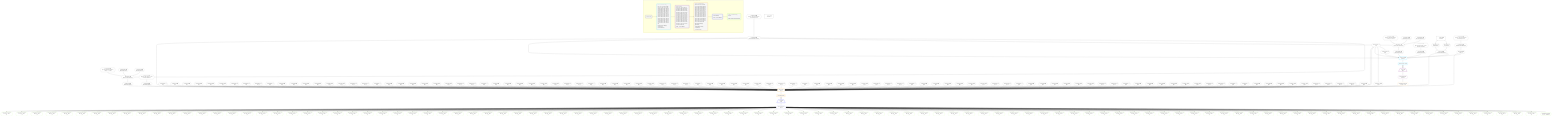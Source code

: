 %%{init: {'themeVariables': { 'fontSize': '12px'}}}%%
graph TD
    classDef path fill:#eee,stroke:#000,color:#000
    classDef plan fill:#fff,stroke-width:1px,color:#000
    classDef itemplan fill:#fff,stroke-width:2px,color:#000
    classDef unbatchedplan fill:#dff,stroke-width:1px,color:#000
    classDef sideeffectplan fill:#fcc,stroke-width:2px,color:#000
    classDef bucket fill:#f6f6f6,color:#000,stroke-width:2px,text-align:left


    %% plan dependencies
    Object352{{"Object[352∈0] ➊<br />ᐸ{reverse,orders,alias,codec}ᐳ"}}:::plan
    Lambda344{{"Lambda[344∈0] ➊<br />ᐸcalculateShouldReverseOrderᐳ"}}:::plan
    Constant349{{"Constant[349∈0] ➊<br />ᐸ[ { codec: Codec(int4), fragment: { n: [Array], f: 0, c: 266ᐳ"}}:::plan
    Constant350{{"Constant[350∈0] ➊<br />ᐸsql.identifier(”post”)ᐳ"}}:::plan
    Constant351{{"Constant[351∈0] ➊<br />ᐸRecordCodec(post)ᐳ"}}:::plan
    Lambda344 & Constant349 & Constant350 & Constant351 --> Object352
    Object367{{"Object[367∈0] ➊<br />ᐸ{reverse,orders,alias,codec}ᐳ"}}:::plan
    Constant364{{"Constant[364∈0] ➊<br />ᐸ[ { codec: Codec(int4), fragment: { n: [Array], f: 0, c: 266ᐳ"}}:::plan
    Constant365{{"Constant[365∈0] ➊<br />ᐸsql.identifier(”person”)ᐳ"}}:::plan
    Constant366{{"Constant[366∈0] ➊<br />ᐸRecordCodec(person)ᐳ"}}:::plan
    Lambda344 & Constant364 & Constant365 & Constant366 --> Object367
    Object13{{"Object[13∈0] ➊<br />ᐸ{pgSettings,withPgClient}ᐳ"}}:::plan
    Access11{{"Access[11∈0] ➊<br />ᐸ2.pgSettingsᐳ"}}:::plan
    Access12{{"Access[12∈0] ➊<br />ᐸ2.withPgClientᐳ"}}:::plan
    Access11 & Access12 --> Object13
    __Value2["__Value[2∈0] ➊<br />ᐸcontextᐳ"]:::plan
    __Value2 --> Access11
    __Value2 --> Access12
    Connection14{{"Connection[14∈0] ➊<br />ᐸ10ᐳ"}}:::plan
    Constant374{{"Constant[374∈0] ➊<br />ᐸ1ᐳ"}}:::plan
    Constant374 --> Connection14
    Connection27{{"Connection[27∈0] ➊<br />ᐸ23ᐳ"}}:::plan
    Constant374 --> Connection27
    Constant479{{"Constant[479∈0] ➊<br />ᐸ§{ first: 1, last: null, cursorLower: null, cursorUpper: nulᐳ"}}:::plan
    Constant479 --> Lambda344
    Lambda347{{"Lambda[347∈0] ➊<br />ᐸcalculateLimitAndOffsetSQLᐳ"}}:::plan
    Constant480{{"Constant[480∈0] ➊<br />ᐸ§{ first: 1, last: null, cursorLower: null, cursorUpper: nulᐳ"}}:::plan
    Constant480 --> Lambda347
    Access348{{"Access[348∈0] ➊<br />ᐸ347.0ᐳ"}}:::plan
    Lambda347 --> Access348
    Lambda353{{"Lambda[353∈0] ➊<br />ᐸcalculateOrderBySQLᐳ"}}:::plan
    Object352 --> Lambda353
    Lambda358{{"Lambda[358∈0] ➊<br />ᐸcalculateOrderBySQLᐳ"}}:::plan
    Constant477{{"Constant[477∈0] ➊<br />ᐸ§{ reverse: false, orders: [ { codec: Codec(int4), fragment:ᐳ"}}:::plan
    Constant477 --> Lambda358
    Lambda368{{"Lambda[368∈0] ➊<br />ᐸcalculateOrderBySQLᐳ"}}:::plan
    Object367 --> Lambda368
    Lambda373{{"Lambda[373∈0] ➊<br />ᐸcalculateOrderBySQLᐳ"}}:::plan
    Constant478{{"Constant[478∈0] ➊<br />ᐸ§{ reverse: false, orders: [ { codec: Codec(int4), fragment:ᐳ"}}:::plan
    Constant478 --> Lambda373
    __Value4["__Value[4∈0] ➊<br />ᐸrootValueᐳ"]:::plan
    Constant375{{"Constant[375∈0] ➊<br />ᐸ2ᐳ"}}:::plan
    Constant376{{"Constant[376∈0] ➊<br />ᐸ3ᐳ"}}:::plan
    Constant377{{"Constant[377∈0] ➊<br />ᐸ4ᐳ"}}:::plan
    Constant378{{"Constant[378∈0] ➊<br />ᐸ5ᐳ"}}:::plan
    Constant379{{"Constant[379∈0] ➊<br />ᐸ6ᐳ"}}:::plan
    Constant380{{"Constant[380∈0] ➊<br />ᐸ7ᐳ"}}:::plan
    Constant381{{"Constant[381∈0] ➊<br />ᐸ8ᐳ"}}:::plan
    Constant382{{"Constant[382∈0] ➊<br />ᐸ9ᐳ"}}:::plan
    Constant383{{"Constant[383∈0] ➊<br />ᐸ10ᐳ"}}:::plan
    Constant384{{"Constant[384∈0] ➊<br />ᐸ11ᐳ"}}:::plan
    Constant385{{"Constant[385∈0] ➊<br />ᐸ12ᐳ"}}:::plan
    Constant386{{"Constant[386∈0] ➊<br />ᐸ13ᐳ"}}:::plan
    Constant387{{"Constant[387∈0] ➊<br />ᐸ14ᐳ"}}:::plan
    Constant388{{"Constant[388∈0] ➊<br />ᐸ15ᐳ"}}:::plan
    Constant389{{"Constant[389∈0] ➊<br />ᐸ16ᐳ"}}:::plan
    Constant390{{"Constant[390∈0] ➊<br />ᐸ17ᐳ"}}:::plan
    Constant391{{"Constant[391∈0] ➊<br />ᐸ18ᐳ"}}:::plan
    Constant392{{"Constant[392∈0] ➊<br />ᐸ19ᐳ"}}:::plan
    Constant393{{"Constant[393∈0] ➊<br />ᐸ20ᐳ"}}:::plan
    Constant394{{"Constant[394∈0] ➊<br />ᐸ21ᐳ"}}:::plan
    Constant395{{"Constant[395∈0] ➊<br />ᐸ22ᐳ"}}:::plan
    Constant396{{"Constant[396∈0] ➊<br />ᐸ23ᐳ"}}:::plan
    Constant397{{"Constant[397∈0] ➊<br />ᐸ24ᐳ"}}:::plan
    Constant398{{"Constant[398∈0] ➊<br />ᐸ25ᐳ"}}:::plan
    Constant399{{"Constant[399∈0] ➊<br />ᐸ26ᐳ"}}:::plan
    Constant400{{"Constant[400∈0] ➊<br />ᐸ27ᐳ"}}:::plan
    Constant401{{"Constant[401∈0] ➊<br />ᐸ28ᐳ"}}:::plan
    Constant402{{"Constant[402∈0] ➊<br />ᐸ29ᐳ"}}:::plan
    Constant403{{"Constant[403∈0] ➊<br />ᐸ30ᐳ"}}:::plan
    Constant404{{"Constant[404∈0] ➊<br />ᐸ31ᐳ"}}:::plan
    Constant405{{"Constant[405∈0] ➊<br />ᐸ32ᐳ"}}:::plan
    Constant406{{"Constant[406∈0] ➊<br />ᐸ33ᐳ"}}:::plan
    Constant407{{"Constant[407∈0] ➊<br />ᐸ34ᐳ"}}:::plan
    Constant408{{"Constant[408∈0] ➊<br />ᐸ35ᐳ"}}:::plan
    Constant409{{"Constant[409∈0] ➊<br />ᐸ36ᐳ"}}:::plan
    Constant410{{"Constant[410∈0] ➊<br />ᐸ37ᐳ"}}:::plan
    Constant411{{"Constant[411∈0] ➊<br />ᐸ38ᐳ"}}:::plan
    Constant412{{"Constant[412∈0] ➊<br />ᐸ39ᐳ"}}:::plan
    Constant413{{"Constant[413∈0] ➊<br />ᐸ40ᐳ"}}:::plan
    Constant414{{"Constant[414∈0] ➊<br />ᐸ41ᐳ"}}:::plan
    Constant415{{"Constant[415∈0] ➊<br />ᐸ42ᐳ"}}:::plan
    Constant416{{"Constant[416∈0] ➊<br />ᐸ43ᐳ"}}:::plan
    Constant417{{"Constant[417∈0] ➊<br />ᐸ44ᐳ"}}:::plan
    Constant418{{"Constant[418∈0] ➊<br />ᐸ45ᐳ"}}:::plan
    Constant419{{"Constant[419∈0] ➊<br />ᐸ46ᐳ"}}:::plan
    Constant420{{"Constant[420∈0] ➊<br />ᐸ47ᐳ"}}:::plan
    Constant421{{"Constant[421∈0] ➊<br />ᐸ48ᐳ"}}:::plan
    Constant422{{"Constant[422∈0] ➊<br />ᐸ49ᐳ"}}:::plan
    Constant423{{"Constant[423∈0] ➊<br />ᐸ50ᐳ"}}:::plan
    Constant424{{"Constant[424∈0] ➊<br />ᐸ51ᐳ"}}:::plan
    Constant425{{"Constant[425∈0] ➊<br />ᐸ52ᐳ"}}:::plan
    Constant426{{"Constant[426∈0] ➊<br />ᐸ53ᐳ"}}:::plan
    Constant427{{"Constant[427∈0] ➊<br />ᐸ54ᐳ"}}:::plan
    Constant428{{"Constant[428∈0] ➊<br />ᐸ55ᐳ"}}:::plan
    Constant429{{"Constant[429∈0] ➊<br />ᐸ56ᐳ"}}:::plan
    Constant430{{"Constant[430∈0] ➊<br />ᐸ57ᐳ"}}:::plan
    Constant431{{"Constant[431∈0] ➊<br />ᐸ58ᐳ"}}:::plan
    Constant432{{"Constant[432∈0] ➊<br />ᐸ59ᐳ"}}:::plan
    Constant433{{"Constant[433∈0] ➊<br />ᐸ60ᐳ"}}:::plan
    Constant434{{"Constant[434∈0] ➊<br />ᐸ61ᐳ"}}:::plan
    Constant435{{"Constant[435∈0] ➊<br />ᐸ62ᐳ"}}:::plan
    Constant436{{"Constant[436∈0] ➊<br />ᐸ63ᐳ"}}:::plan
    Constant437{{"Constant[437∈0] ➊<br />ᐸ64ᐳ"}}:::plan
    Constant438{{"Constant[438∈0] ➊<br />ᐸ65ᐳ"}}:::plan
    Constant439{{"Constant[439∈0] ➊<br />ᐸ66ᐳ"}}:::plan
    Constant440{{"Constant[440∈0] ➊<br />ᐸ67ᐳ"}}:::plan
    Constant441{{"Constant[441∈0] ➊<br />ᐸ68ᐳ"}}:::plan
    Constant442{{"Constant[442∈0] ➊<br />ᐸ69ᐳ"}}:::plan
    Constant443{{"Constant[443∈0] ➊<br />ᐸ70ᐳ"}}:::plan
    Constant444{{"Constant[444∈0] ➊<br />ᐸ71ᐳ"}}:::plan
    Constant445{{"Constant[445∈0] ➊<br />ᐸ72ᐳ"}}:::plan
    Constant446{{"Constant[446∈0] ➊<br />ᐸ73ᐳ"}}:::plan
    Constant447{{"Constant[447∈0] ➊<br />ᐸ74ᐳ"}}:::plan
    Constant448{{"Constant[448∈0] ➊<br />ᐸ75ᐳ"}}:::plan
    Constant449{{"Constant[449∈0] ➊<br />ᐸ76ᐳ"}}:::plan
    Constant450{{"Constant[450∈0] ➊<br />ᐸ77ᐳ"}}:::plan
    Constant451{{"Constant[451∈0] ➊<br />ᐸ78ᐳ"}}:::plan
    Constant452{{"Constant[452∈0] ➊<br />ᐸ79ᐳ"}}:::plan
    Constant453{{"Constant[453∈0] ➊<br />ᐸ80ᐳ"}}:::plan
    Constant454{{"Constant[454∈0] ➊<br />ᐸ81ᐳ"}}:::plan
    Constant455{{"Constant[455∈0] ➊<br />ᐸ82ᐳ"}}:::plan
    Constant456{{"Constant[456∈0] ➊<br />ᐸ83ᐳ"}}:::plan
    Constant457{{"Constant[457∈0] ➊<br />ᐸ84ᐳ"}}:::plan
    Constant458{{"Constant[458∈0] ➊<br />ᐸ85ᐳ"}}:::plan
    Constant459{{"Constant[459∈0] ➊<br />ᐸ86ᐳ"}}:::plan
    Constant460{{"Constant[460∈0] ➊<br />ᐸ87ᐳ"}}:::plan
    Constant461{{"Constant[461∈0] ➊<br />ᐸ88ᐳ"}}:::plan
    Constant462{{"Constant[462∈0] ➊<br />ᐸ89ᐳ"}}:::plan
    Constant463{{"Constant[463∈0] ➊<br />ᐸ90ᐳ"}}:::plan
    Constant464{{"Constant[464∈0] ➊<br />ᐸ91ᐳ"}}:::plan
    Constant465{{"Constant[465∈0] ➊<br />ᐸ92ᐳ"}}:::plan
    Constant466{{"Constant[466∈0] ➊<br />ᐸ93ᐳ"}}:::plan
    Constant467{{"Constant[467∈0] ➊<br />ᐸ94ᐳ"}}:::plan
    Constant468{{"Constant[468∈0] ➊<br />ᐸ95ᐳ"}}:::plan
    Constant469{{"Constant[469∈0] ➊<br />ᐸ96ᐳ"}}:::plan
    Constant470{{"Constant[470∈0] ➊<br />ᐸ97ᐳ"}}:::plan
    Constant471{{"Constant[471∈0] ➊<br />ᐸ98ᐳ"}}:::plan
    Constant472{{"Constant[472∈0] ➊<br />ᐸ99ᐳ"}}:::plan
    Constant473{{"Constant[473∈0] ➊<br />ᐸ100ᐳ"}}:::plan
    Constant474{{"Constant[474∈0] ➊<br />ᐸ101ᐳ"}}:::plan
    Constant475{{"Constant[475∈0] ➊<br />ᐸ102ᐳ"}}:::plan
    Constant476{{"Constant[476∈0] ➊<br />ᐸ103ᐳ"}}:::plan
    PgSelect15[["PgSelect[15∈1] ➊<br />ᐸpersonᐳ"]]:::plan
    Object13 & Connection14 & Constant374 & Lambda344 & Access348 & Lambda368 & Lambda373 --> PgSelect15
    PgSelectRows16[["PgSelectRows[16∈1] ➊"]]:::plan
    PgSelect15 --> PgSelectRows16
    __Item17[/"__Item[17∈2]<br />ᐸ16ᐳ"\]:::itemplan
    PgSelectRows16 ==> __Item17
    PgSelectSingle18{{"PgSelectSingle[18∈2]<br />ᐸpersonᐳ"}}:::plan
    __Item17 --> PgSelectSingle18
    PgSelect28[["PgSelect[28∈3]<br />ᐸpostᐳ"]]:::plan
    PgClassExpression19{{"PgClassExpression[19∈3]<br />ᐸ__person__.”id”ᐳ"}}:::plan
    Object13 & PgClassExpression19 & Connection27 & Constant374 & Constant374 & Constant375 & Constant376 & Constant377 & Constant378 & Constant379 & Constant380 & Constant381 & Constant382 & Constant383 & Constant384 & Constant385 & Constant386 & Constant387 & Constant388 & Constant389 & Constant390 & Constant391 & Constant392 & Constant393 & Constant394 & Constant395 & Constant396 & Constant397 & Constant398 & Constant399 & Constant400 & Constant401 & Constant402 & Constant403 & Constant404 & Constant405 & Constant406 & Constant407 & Constant408 & Constant409 & Constant410 & Constant411 & Constant412 & Constant413 & Constant414 & Constant415 & Constant416 & Constant417 & Constant418 & Constant419 & Constant420 & Constant421 & Constant422 & Constant423 & Constant424 & Constant425 & Constant426 & Constant427 & Constant428 & Constant429 & Constant430 & Constant431 & Constant432 & Constant433 & Constant434 & Constant435 & Constant436 & Constant437 & Constant438 & Constant439 & Constant440 & Constant441 & Constant442 & Constant443 & Constant444 & Constant445 & Constant446 & Constant447 & Constant448 & Constant449 & Constant450 & Constant451 & Constant452 & Constant453 & Constant454 & Constant455 & Constant456 & Constant457 & Constant458 & Constant459 & Constant460 & Constant461 & Constant462 & Constant463 & Constant464 & Constant465 & Constant466 & Constant467 & Constant468 & Constant469 & Constant470 & Constant471 & Constant472 & Constant473 & Constant474 & Constant475 & Constant476 & Lambda344 & Access348 & Lambda353 & Lambda358 --> PgSelect28
    PgSelectSingle18 --> PgClassExpression19
    PgSelectRows29[["PgSelectRows[29∈3]"]]:::plan
    PgSelect28 --> PgSelectRows29
    __Item30[/"__Item[30∈4]<br />ᐸ29ᐳ"\]:::itemplan
    PgSelectRows29 ==> __Item30
    PgSelectSingle31{{"PgSelectSingle[31∈4]<br />ᐸpostᐳ"}}:::plan
    __Item30 --> PgSelectSingle31
    PgClassExpression32{{"PgClassExpression[32∈5]<br />ᐸ__post__.”headline”ᐳ"}}:::plan
    PgSelectSingle31 --> PgClassExpression32
    PgClassExpression35{{"PgClassExpression[35∈5]<br />ᐸ”a”.”post_...lder! */<br />)ᐳ"}}:::plan
    PgSelectSingle31 --> PgClassExpression35
    PgClassExpression38{{"PgClassExpression[38∈5]<br />ᐸ”a”.”post_...lder! */<br />)ᐳ"}}:::plan
    PgSelectSingle31 --> PgClassExpression38
    PgClassExpression41{{"PgClassExpression[41∈5]<br />ᐸ”a”.”post_...lder! */<br />)ᐳ"}}:::plan
    PgSelectSingle31 --> PgClassExpression41
    PgClassExpression44{{"PgClassExpression[44∈5]<br />ᐸ”a”.”post_...lder! */<br />)ᐳ"}}:::plan
    PgSelectSingle31 --> PgClassExpression44
    PgClassExpression47{{"PgClassExpression[47∈5]<br />ᐸ”a”.”post_...lder! */<br />)ᐳ"}}:::plan
    PgSelectSingle31 --> PgClassExpression47
    PgClassExpression50{{"PgClassExpression[50∈5]<br />ᐸ”a”.”post_...lder! */<br />)ᐳ"}}:::plan
    PgSelectSingle31 --> PgClassExpression50
    PgClassExpression53{{"PgClassExpression[53∈5]<br />ᐸ”a”.”post_...lder! */<br />)ᐳ"}}:::plan
    PgSelectSingle31 --> PgClassExpression53
    PgClassExpression56{{"PgClassExpression[56∈5]<br />ᐸ”a”.”post_...lder! */<br />)ᐳ"}}:::plan
    PgSelectSingle31 --> PgClassExpression56
    PgClassExpression59{{"PgClassExpression[59∈5]<br />ᐸ”a”.”post_...lder! */<br />)ᐳ"}}:::plan
    PgSelectSingle31 --> PgClassExpression59
    PgClassExpression62{{"PgClassExpression[62∈5]<br />ᐸ”a”.”post_...lder! */<br />)ᐳ"}}:::plan
    PgSelectSingle31 --> PgClassExpression62
    PgClassExpression65{{"PgClassExpression[65∈5]<br />ᐸ”a”.”post_...lder! */<br />)ᐳ"}}:::plan
    PgSelectSingle31 --> PgClassExpression65
    PgClassExpression68{{"PgClassExpression[68∈5]<br />ᐸ”a”.”post_...lder! */<br />)ᐳ"}}:::plan
    PgSelectSingle31 --> PgClassExpression68
    PgClassExpression71{{"PgClassExpression[71∈5]<br />ᐸ”a”.”post_...lder! */<br />)ᐳ"}}:::plan
    PgSelectSingle31 --> PgClassExpression71
    PgClassExpression74{{"PgClassExpression[74∈5]<br />ᐸ”a”.”post_...lder! */<br />)ᐳ"}}:::plan
    PgSelectSingle31 --> PgClassExpression74
    PgClassExpression77{{"PgClassExpression[77∈5]<br />ᐸ”a”.”post_...lder! */<br />)ᐳ"}}:::plan
    PgSelectSingle31 --> PgClassExpression77
    PgClassExpression80{{"PgClassExpression[80∈5]<br />ᐸ”a”.”post_...lder! */<br />)ᐳ"}}:::plan
    PgSelectSingle31 --> PgClassExpression80
    PgClassExpression83{{"PgClassExpression[83∈5]<br />ᐸ”a”.”post_...lder! */<br />)ᐳ"}}:::plan
    PgSelectSingle31 --> PgClassExpression83
    PgClassExpression86{{"PgClassExpression[86∈5]<br />ᐸ”a”.”post_...lder! */<br />)ᐳ"}}:::plan
    PgSelectSingle31 --> PgClassExpression86
    PgClassExpression89{{"PgClassExpression[89∈5]<br />ᐸ”a”.”post_...lder! */<br />)ᐳ"}}:::plan
    PgSelectSingle31 --> PgClassExpression89
    PgClassExpression92{{"PgClassExpression[92∈5]<br />ᐸ”a”.”post_...lder! */<br />)ᐳ"}}:::plan
    PgSelectSingle31 --> PgClassExpression92
    PgClassExpression95{{"PgClassExpression[95∈5]<br />ᐸ”a”.”post_...lder! */<br />)ᐳ"}}:::plan
    PgSelectSingle31 --> PgClassExpression95
    PgClassExpression98{{"PgClassExpression[98∈5]<br />ᐸ”a”.”post_...lder! */<br />)ᐳ"}}:::plan
    PgSelectSingle31 --> PgClassExpression98
    PgClassExpression101{{"PgClassExpression[101∈5]<br />ᐸ”a”.”post_...lder! */<br />)ᐳ"}}:::plan
    PgSelectSingle31 --> PgClassExpression101
    PgClassExpression104{{"PgClassExpression[104∈5]<br />ᐸ”a”.”post_...lder! */<br />)ᐳ"}}:::plan
    PgSelectSingle31 --> PgClassExpression104
    PgClassExpression107{{"PgClassExpression[107∈5]<br />ᐸ”a”.”post_...lder! */<br />)ᐳ"}}:::plan
    PgSelectSingle31 --> PgClassExpression107
    PgClassExpression110{{"PgClassExpression[110∈5]<br />ᐸ”a”.”post_...lder! */<br />)ᐳ"}}:::plan
    PgSelectSingle31 --> PgClassExpression110
    PgClassExpression113{{"PgClassExpression[113∈5]<br />ᐸ”a”.”post_...lder! */<br />)ᐳ"}}:::plan
    PgSelectSingle31 --> PgClassExpression113
    PgClassExpression116{{"PgClassExpression[116∈5]<br />ᐸ”a”.”post_...lder! */<br />)ᐳ"}}:::plan
    PgSelectSingle31 --> PgClassExpression116
    PgClassExpression119{{"PgClassExpression[119∈5]<br />ᐸ”a”.”post_...lder! */<br />)ᐳ"}}:::plan
    PgSelectSingle31 --> PgClassExpression119
    PgClassExpression122{{"PgClassExpression[122∈5]<br />ᐸ”a”.”post_...lder! */<br />)ᐳ"}}:::plan
    PgSelectSingle31 --> PgClassExpression122
    PgClassExpression125{{"PgClassExpression[125∈5]<br />ᐸ”a”.”post_...lder! */<br />)ᐳ"}}:::plan
    PgSelectSingle31 --> PgClassExpression125
    PgClassExpression128{{"PgClassExpression[128∈5]<br />ᐸ”a”.”post_...lder! */<br />)ᐳ"}}:::plan
    PgSelectSingle31 --> PgClassExpression128
    PgClassExpression131{{"PgClassExpression[131∈5]<br />ᐸ”a”.”post_...lder! */<br />)ᐳ"}}:::plan
    PgSelectSingle31 --> PgClassExpression131
    PgClassExpression134{{"PgClassExpression[134∈5]<br />ᐸ”a”.”post_...lder! */<br />)ᐳ"}}:::plan
    PgSelectSingle31 --> PgClassExpression134
    PgClassExpression137{{"PgClassExpression[137∈5]<br />ᐸ”a”.”post_...lder! */<br />)ᐳ"}}:::plan
    PgSelectSingle31 --> PgClassExpression137
    PgClassExpression140{{"PgClassExpression[140∈5]<br />ᐸ”a”.”post_...lder! */<br />)ᐳ"}}:::plan
    PgSelectSingle31 --> PgClassExpression140
    PgClassExpression143{{"PgClassExpression[143∈5]<br />ᐸ”a”.”post_...lder! */<br />)ᐳ"}}:::plan
    PgSelectSingle31 --> PgClassExpression143
    PgClassExpression146{{"PgClassExpression[146∈5]<br />ᐸ”a”.”post_...lder! */<br />)ᐳ"}}:::plan
    PgSelectSingle31 --> PgClassExpression146
    PgClassExpression149{{"PgClassExpression[149∈5]<br />ᐸ”a”.”post_...lder! */<br />)ᐳ"}}:::plan
    PgSelectSingle31 --> PgClassExpression149
    PgClassExpression152{{"PgClassExpression[152∈5]<br />ᐸ”a”.”post_...lder! */<br />)ᐳ"}}:::plan
    PgSelectSingle31 --> PgClassExpression152
    PgClassExpression155{{"PgClassExpression[155∈5]<br />ᐸ”a”.”post_...lder! */<br />)ᐳ"}}:::plan
    PgSelectSingle31 --> PgClassExpression155
    PgClassExpression158{{"PgClassExpression[158∈5]<br />ᐸ”a”.”post_...lder! */<br />)ᐳ"}}:::plan
    PgSelectSingle31 --> PgClassExpression158
    PgClassExpression161{{"PgClassExpression[161∈5]<br />ᐸ”a”.”post_...lder! */<br />)ᐳ"}}:::plan
    PgSelectSingle31 --> PgClassExpression161
    PgClassExpression164{{"PgClassExpression[164∈5]<br />ᐸ”a”.”post_...lder! */<br />)ᐳ"}}:::plan
    PgSelectSingle31 --> PgClassExpression164
    PgClassExpression167{{"PgClassExpression[167∈5]<br />ᐸ”a”.”post_...lder! */<br />)ᐳ"}}:::plan
    PgSelectSingle31 --> PgClassExpression167
    PgClassExpression170{{"PgClassExpression[170∈5]<br />ᐸ”a”.”post_...lder! */<br />)ᐳ"}}:::plan
    PgSelectSingle31 --> PgClassExpression170
    PgClassExpression173{{"PgClassExpression[173∈5]<br />ᐸ”a”.”post_...lder! */<br />)ᐳ"}}:::plan
    PgSelectSingle31 --> PgClassExpression173
    PgClassExpression176{{"PgClassExpression[176∈5]<br />ᐸ”a”.”post_...lder! */<br />)ᐳ"}}:::plan
    PgSelectSingle31 --> PgClassExpression176
    PgClassExpression179{{"PgClassExpression[179∈5]<br />ᐸ”a”.”post_...lder! */<br />)ᐳ"}}:::plan
    PgSelectSingle31 --> PgClassExpression179
    PgClassExpression182{{"PgClassExpression[182∈5]<br />ᐸ”a”.”post_...lder! */<br />)ᐳ"}}:::plan
    PgSelectSingle31 --> PgClassExpression182
    PgClassExpression185{{"PgClassExpression[185∈5]<br />ᐸ”a”.”post_...lder! */<br />)ᐳ"}}:::plan
    PgSelectSingle31 --> PgClassExpression185
    PgClassExpression188{{"PgClassExpression[188∈5]<br />ᐸ”a”.”post_...lder! */<br />)ᐳ"}}:::plan
    PgSelectSingle31 --> PgClassExpression188
    PgClassExpression191{{"PgClassExpression[191∈5]<br />ᐸ”a”.”post_...lder! */<br />)ᐳ"}}:::plan
    PgSelectSingle31 --> PgClassExpression191
    PgClassExpression194{{"PgClassExpression[194∈5]<br />ᐸ”a”.”post_...lder! */<br />)ᐳ"}}:::plan
    PgSelectSingle31 --> PgClassExpression194
    PgClassExpression197{{"PgClassExpression[197∈5]<br />ᐸ”a”.”post_...lder! */<br />)ᐳ"}}:::plan
    PgSelectSingle31 --> PgClassExpression197
    PgClassExpression200{{"PgClassExpression[200∈5]<br />ᐸ”a”.”post_...lder! */<br />)ᐳ"}}:::plan
    PgSelectSingle31 --> PgClassExpression200
    PgClassExpression203{{"PgClassExpression[203∈5]<br />ᐸ”a”.”post_...lder! */<br />)ᐳ"}}:::plan
    PgSelectSingle31 --> PgClassExpression203
    PgClassExpression206{{"PgClassExpression[206∈5]<br />ᐸ”a”.”post_...lder! */<br />)ᐳ"}}:::plan
    PgSelectSingle31 --> PgClassExpression206
    PgClassExpression209{{"PgClassExpression[209∈5]<br />ᐸ”a”.”post_...lder! */<br />)ᐳ"}}:::plan
    PgSelectSingle31 --> PgClassExpression209
    PgClassExpression212{{"PgClassExpression[212∈5]<br />ᐸ”a”.”post_...lder! */<br />)ᐳ"}}:::plan
    PgSelectSingle31 --> PgClassExpression212
    PgClassExpression215{{"PgClassExpression[215∈5]<br />ᐸ”a”.”post_...lder! */<br />)ᐳ"}}:::plan
    PgSelectSingle31 --> PgClassExpression215
    PgClassExpression218{{"PgClassExpression[218∈5]<br />ᐸ”a”.”post_...lder! */<br />)ᐳ"}}:::plan
    PgSelectSingle31 --> PgClassExpression218
    PgClassExpression221{{"PgClassExpression[221∈5]<br />ᐸ”a”.”post_...lder! */<br />)ᐳ"}}:::plan
    PgSelectSingle31 --> PgClassExpression221
    PgClassExpression224{{"PgClassExpression[224∈5]<br />ᐸ”a”.”post_...lder! */<br />)ᐳ"}}:::plan
    PgSelectSingle31 --> PgClassExpression224
    PgClassExpression227{{"PgClassExpression[227∈5]<br />ᐸ”a”.”post_...lder! */<br />)ᐳ"}}:::plan
    PgSelectSingle31 --> PgClassExpression227
    PgClassExpression230{{"PgClassExpression[230∈5]<br />ᐸ”a”.”post_...lder! */<br />)ᐳ"}}:::plan
    PgSelectSingle31 --> PgClassExpression230
    PgClassExpression233{{"PgClassExpression[233∈5]<br />ᐸ”a”.”post_...lder! */<br />)ᐳ"}}:::plan
    PgSelectSingle31 --> PgClassExpression233
    PgClassExpression236{{"PgClassExpression[236∈5]<br />ᐸ”a”.”post_...lder! */<br />)ᐳ"}}:::plan
    PgSelectSingle31 --> PgClassExpression236
    PgClassExpression239{{"PgClassExpression[239∈5]<br />ᐸ”a”.”post_...lder! */<br />)ᐳ"}}:::plan
    PgSelectSingle31 --> PgClassExpression239
    PgClassExpression242{{"PgClassExpression[242∈5]<br />ᐸ”a”.”post_...lder! */<br />)ᐳ"}}:::plan
    PgSelectSingle31 --> PgClassExpression242
    PgClassExpression245{{"PgClassExpression[245∈5]<br />ᐸ”a”.”post_...lder! */<br />)ᐳ"}}:::plan
    PgSelectSingle31 --> PgClassExpression245
    PgClassExpression248{{"PgClassExpression[248∈5]<br />ᐸ”a”.”post_...lder! */<br />)ᐳ"}}:::plan
    PgSelectSingle31 --> PgClassExpression248
    PgClassExpression251{{"PgClassExpression[251∈5]<br />ᐸ”a”.”post_...lder! */<br />)ᐳ"}}:::plan
    PgSelectSingle31 --> PgClassExpression251
    PgClassExpression254{{"PgClassExpression[254∈5]<br />ᐸ”a”.”post_...lder! */<br />)ᐳ"}}:::plan
    PgSelectSingle31 --> PgClassExpression254
    PgClassExpression257{{"PgClassExpression[257∈5]<br />ᐸ”a”.”post_...lder! */<br />)ᐳ"}}:::plan
    PgSelectSingle31 --> PgClassExpression257
    PgClassExpression260{{"PgClassExpression[260∈5]<br />ᐸ”a”.”post_...lder! */<br />)ᐳ"}}:::plan
    PgSelectSingle31 --> PgClassExpression260
    PgClassExpression263{{"PgClassExpression[263∈5]<br />ᐸ”a”.”post_...lder! */<br />)ᐳ"}}:::plan
    PgSelectSingle31 --> PgClassExpression263
    PgClassExpression266{{"PgClassExpression[266∈5]<br />ᐸ”a”.”post_...lder! */<br />)ᐳ"}}:::plan
    PgSelectSingle31 --> PgClassExpression266
    PgClassExpression269{{"PgClassExpression[269∈5]<br />ᐸ”a”.”post_...lder! */<br />)ᐳ"}}:::plan
    PgSelectSingle31 --> PgClassExpression269
    PgClassExpression272{{"PgClassExpression[272∈5]<br />ᐸ”a”.”post_...lder! */<br />)ᐳ"}}:::plan
    PgSelectSingle31 --> PgClassExpression272
    PgClassExpression275{{"PgClassExpression[275∈5]<br />ᐸ”a”.”post_...lder! */<br />)ᐳ"}}:::plan
    PgSelectSingle31 --> PgClassExpression275
    PgClassExpression278{{"PgClassExpression[278∈5]<br />ᐸ”a”.”post_...lder! */<br />)ᐳ"}}:::plan
    PgSelectSingle31 --> PgClassExpression278
    PgClassExpression281{{"PgClassExpression[281∈5]<br />ᐸ”a”.”post_...lder! */<br />)ᐳ"}}:::plan
    PgSelectSingle31 --> PgClassExpression281
    PgClassExpression284{{"PgClassExpression[284∈5]<br />ᐸ”a”.”post_...lder! */<br />)ᐳ"}}:::plan
    PgSelectSingle31 --> PgClassExpression284
    PgClassExpression287{{"PgClassExpression[287∈5]<br />ᐸ”a”.”post_...lder! */<br />)ᐳ"}}:::plan
    PgSelectSingle31 --> PgClassExpression287
    PgClassExpression290{{"PgClassExpression[290∈5]<br />ᐸ”a”.”post_...lder! */<br />)ᐳ"}}:::plan
    PgSelectSingle31 --> PgClassExpression290
    PgClassExpression293{{"PgClassExpression[293∈5]<br />ᐸ”a”.”post_...lder! */<br />)ᐳ"}}:::plan
    PgSelectSingle31 --> PgClassExpression293
    PgClassExpression296{{"PgClassExpression[296∈5]<br />ᐸ”a”.”post_...lder! */<br />)ᐳ"}}:::plan
    PgSelectSingle31 --> PgClassExpression296
    PgClassExpression299{{"PgClassExpression[299∈5]<br />ᐸ”a”.”post_...lder! */<br />)ᐳ"}}:::plan
    PgSelectSingle31 --> PgClassExpression299
    PgClassExpression302{{"PgClassExpression[302∈5]<br />ᐸ”a”.”post_...lder! */<br />)ᐳ"}}:::plan
    PgSelectSingle31 --> PgClassExpression302
    PgClassExpression305{{"PgClassExpression[305∈5]<br />ᐸ”a”.”post_...lder! */<br />)ᐳ"}}:::plan
    PgSelectSingle31 --> PgClassExpression305
    PgClassExpression308{{"PgClassExpression[308∈5]<br />ᐸ”a”.”post_...lder! */<br />)ᐳ"}}:::plan
    PgSelectSingle31 --> PgClassExpression308
    PgClassExpression311{{"PgClassExpression[311∈5]<br />ᐸ”a”.”post_...lder! */<br />)ᐳ"}}:::plan
    PgSelectSingle31 --> PgClassExpression311
    PgClassExpression314{{"PgClassExpression[314∈5]<br />ᐸ”a”.”post_...lder! */<br />)ᐳ"}}:::plan
    PgSelectSingle31 --> PgClassExpression314
    PgClassExpression317{{"PgClassExpression[317∈5]<br />ᐸ”a”.”post_...lder! */<br />)ᐳ"}}:::plan
    PgSelectSingle31 --> PgClassExpression317
    PgClassExpression320{{"PgClassExpression[320∈5]<br />ᐸ”a”.”post_...lder! */<br />)ᐳ"}}:::plan
    PgSelectSingle31 --> PgClassExpression320
    PgClassExpression323{{"PgClassExpression[323∈5]<br />ᐸ”a”.”post_...lder! */<br />)ᐳ"}}:::plan
    PgSelectSingle31 --> PgClassExpression323
    PgClassExpression326{{"PgClassExpression[326∈5]<br />ᐸ”a”.”post_...lder! */<br />)ᐳ"}}:::plan
    PgSelectSingle31 --> PgClassExpression326
    PgClassExpression329{{"PgClassExpression[329∈5]<br />ᐸ”a”.”post_...lder! */<br />)ᐳ"}}:::plan
    PgSelectSingle31 --> PgClassExpression329
    PgClassExpression332{{"PgClassExpression[332∈5]<br />ᐸ”a”.”post_...lder! */<br />)ᐳ"}}:::plan
    PgSelectSingle31 --> PgClassExpression332
    PgClassExpression335{{"PgClassExpression[335∈5]<br />ᐸ”a”.”post_...lder! */<br />)ᐳ"}}:::plan
    PgSelectSingle31 --> PgClassExpression335
    PgClassExpression338{{"PgClassExpression[338∈5]<br />ᐸ”a”.”post_...lder! */<br />)ᐳ"}}:::plan
    PgSelectSingle31 --> PgClassExpression338
    PgClassExpression341{{"PgClassExpression[341∈5]<br />ᐸ”a”.”post_...lder! */<br />)ᐳ"}}:::plan
    PgSelectSingle31 --> PgClassExpression341

    %% define steps

    subgraph "Buckets for queries/v4/json-overflow-nested"
    Bucket0("Bucket 0 (root)"):::bucket
    classDef bucket0 stroke:#696969
    class Bucket0,__Value2,__Value4,Access11,Access12,Object13,Connection14,Connection27,Lambda344,Lambda347,Access348,Constant349,Constant350,Constant351,Object352,Lambda353,Lambda358,Constant364,Constant365,Constant366,Object367,Lambda368,Lambda373,Constant374,Constant375,Constant376,Constant377,Constant378,Constant379,Constant380,Constant381,Constant382,Constant383,Constant384,Constant385,Constant386,Constant387,Constant388,Constant389,Constant390,Constant391,Constant392,Constant393,Constant394,Constant395,Constant396,Constant397,Constant398,Constant399,Constant400,Constant401,Constant402,Constant403,Constant404,Constant405,Constant406,Constant407,Constant408,Constant409,Constant410,Constant411,Constant412,Constant413,Constant414,Constant415,Constant416,Constant417,Constant418,Constant419,Constant420,Constant421,Constant422,Constant423,Constant424,Constant425,Constant426,Constant427,Constant428,Constant429,Constant430,Constant431,Constant432,Constant433,Constant434,Constant435,Constant436,Constant437,Constant438,Constant439,Constant440,Constant441,Constant442,Constant443,Constant444,Constant445,Constant446,Constant447,Constant448,Constant449,Constant450,Constant451,Constant452,Constant453,Constant454,Constant455,Constant456,Constant457,Constant458,Constant459,Constant460,Constant461,Constant462,Constant463,Constant464,Constant465,Constant466,Constant467,Constant468,Constant469,Constant470,Constant471,Constant472,Constant473,Constant474,Constant475,Constant476,Constant477,Constant478,Constant479,Constant480 bucket0
    Bucket1("Bucket 1 (nullableBoundary)<br />Deps: 13, 14, 374, 344, 348, 368, 373, 27, 375, 376, 377, 378, 379, 380, 381, 382, 383, 384, 385, 386, 387, 388, 389, 390, 391, 392, 393, 394, 395, 396, 397, 398, 399, 400, 401, 402, 403, 404, 405, 406, 407, 408, 409, 410, 411, 412, 413, 414, 415, 416, 417, 418, 419, 420, 421, 422, 423, 424, 425, 426, 427, 428, 429, 430, 431, 432, 433, 434, 435, 436, 437, 438, 439, 440, 441, 442, 443, 444, 445, 446, 447, 448, 449, 450, 451, 452, 453, 454, 455, 456, 457, 458, 459, 460, 461, 462, 463, 464, 465, 466, 467, 468, 469, 470, 471, 472, 473, 474, 475, 476, 353, 358<br /><br />ROOT Connectionᐸ10ᐳ[14]<br />1: PgSelect[15]<br />2: PgSelectRows[16]"):::bucket
    classDef bucket1 stroke:#00bfff
    class Bucket1,PgSelect15,PgSelectRows16 bucket1
    Bucket2("Bucket 2 (listItem)<br />Deps: 13, 27, 374, 375, 376, 377, 378, 379, 380, 381, 382, 383, 384, 385, 386, 387, 388, 389, 390, 391, 392, 393, 394, 395, 396, 397, 398, 399, 400, 401, 402, 403, 404, 405, 406, 407, 408, 409, 410, 411, 412, 413, 414, 415, 416, 417, 418, 419, 420, 421, 422, 423, 424, 425, 426, 427, 428, 429, 430, 431, 432, 433, 434, 435, 436, 437, 438, 439, 440, 441, 442, 443, 444, 445, 446, 447, 448, 449, 450, 451, 452, 453, 454, 455, 456, 457, 458, 459, 460, 461, 462, 463, 464, 465, 466, 467, 468, 469, 470, 471, 472, 473, 474, 475, 476, 344, 348, 353, 358<br /><br />ROOT __Item{2}ᐸ16ᐳ[17]"):::bucket
    classDef bucket2 stroke:#7f007f
    class Bucket2,__Item17,PgSelectSingle18 bucket2
    Bucket3("Bucket 3 (nullableBoundary)<br />Deps: 18, 13, 27, 374, 375, 376, 377, 378, 379, 380, 381, 382, 383, 384, 385, 386, 387, 388, 389, 390, 391, 392, 393, 394, 395, 396, 397, 398, 399, 400, 401, 402, 403, 404, 405, 406, 407, 408, 409, 410, 411, 412, 413, 414, 415, 416, 417, 418, 419, 420, 421, 422, 423, 424, 425, 426, 427, 428, 429, 430, 431, 432, 433, 434, 435, 436, 437, 438, 439, 440, 441, 442, 443, 444, 445, 446, 447, 448, 449, 450, 451, 452, 453, 454, 455, 456, 457, 458, 459, 460, 461, 462, 463, 464, 465, 466, 467, 468, 469, 470, 471, 472, 473, 474, 475, 476, 344, 348, 353, 358<br /><br />ROOT PgSelectSingle{2}ᐸpersonᐳ[18]<br />1: <br />ᐳ: PgClassExpression[19]<br />2: PgSelect[28]<br />3: PgSelectRows[29]"):::bucket
    classDef bucket3 stroke:#ffa500
    class Bucket3,PgClassExpression19,PgSelect28,PgSelectRows29 bucket3
    Bucket4("Bucket 4 (listItem)<br /><br />ROOT __Item{4}ᐸ29ᐳ[30]"):::bucket
    classDef bucket4 stroke:#0000ff
    class Bucket4,__Item30,PgSelectSingle31 bucket4
    Bucket5("Bucket 5 (nullableBoundary)<br />Deps: 31<br /><br />ROOT PgSelectSingle{4}ᐸpostᐳ[31]"):::bucket
    classDef bucket5 stroke:#7fff00
    class Bucket5,PgClassExpression32,PgClassExpression35,PgClassExpression38,PgClassExpression41,PgClassExpression44,PgClassExpression47,PgClassExpression50,PgClassExpression53,PgClassExpression56,PgClassExpression59,PgClassExpression62,PgClassExpression65,PgClassExpression68,PgClassExpression71,PgClassExpression74,PgClassExpression77,PgClassExpression80,PgClassExpression83,PgClassExpression86,PgClassExpression89,PgClassExpression92,PgClassExpression95,PgClassExpression98,PgClassExpression101,PgClassExpression104,PgClassExpression107,PgClassExpression110,PgClassExpression113,PgClassExpression116,PgClassExpression119,PgClassExpression122,PgClassExpression125,PgClassExpression128,PgClassExpression131,PgClassExpression134,PgClassExpression137,PgClassExpression140,PgClassExpression143,PgClassExpression146,PgClassExpression149,PgClassExpression152,PgClassExpression155,PgClassExpression158,PgClassExpression161,PgClassExpression164,PgClassExpression167,PgClassExpression170,PgClassExpression173,PgClassExpression176,PgClassExpression179,PgClassExpression182,PgClassExpression185,PgClassExpression188,PgClassExpression191,PgClassExpression194,PgClassExpression197,PgClassExpression200,PgClassExpression203,PgClassExpression206,PgClassExpression209,PgClassExpression212,PgClassExpression215,PgClassExpression218,PgClassExpression221,PgClassExpression224,PgClassExpression227,PgClassExpression230,PgClassExpression233,PgClassExpression236,PgClassExpression239,PgClassExpression242,PgClassExpression245,PgClassExpression248,PgClassExpression251,PgClassExpression254,PgClassExpression257,PgClassExpression260,PgClassExpression263,PgClassExpression266,PgClassExpression269,PgClassExpression272,PgClassExpression275,PgClassExpression278,PgClassExpression281,PgClassExpression284,PgClassExpression287,PgClassExpression290,PgClassExpression293,PgClassExpression296,PgClassExpression299,PgClassExpression302,PgClassExpression305,PgClassExpression308,PgClassExpression311,PgClassExpression314,PgClassExpression317,PgClassExpression320,PgClassExpression323,PgClassExpression326,PgClassExpression329,PgClassExpression332,PgClassExpression335,PgClassExpression338,PgClassExpression341 bucket5
    Bucket0 --> Bucket1
    Bucket1 --> Bucket2
    Bucket2 --> Bucket3
    Bucket3 --> Bucket4
    Bucket4 --> Bucket5
    end